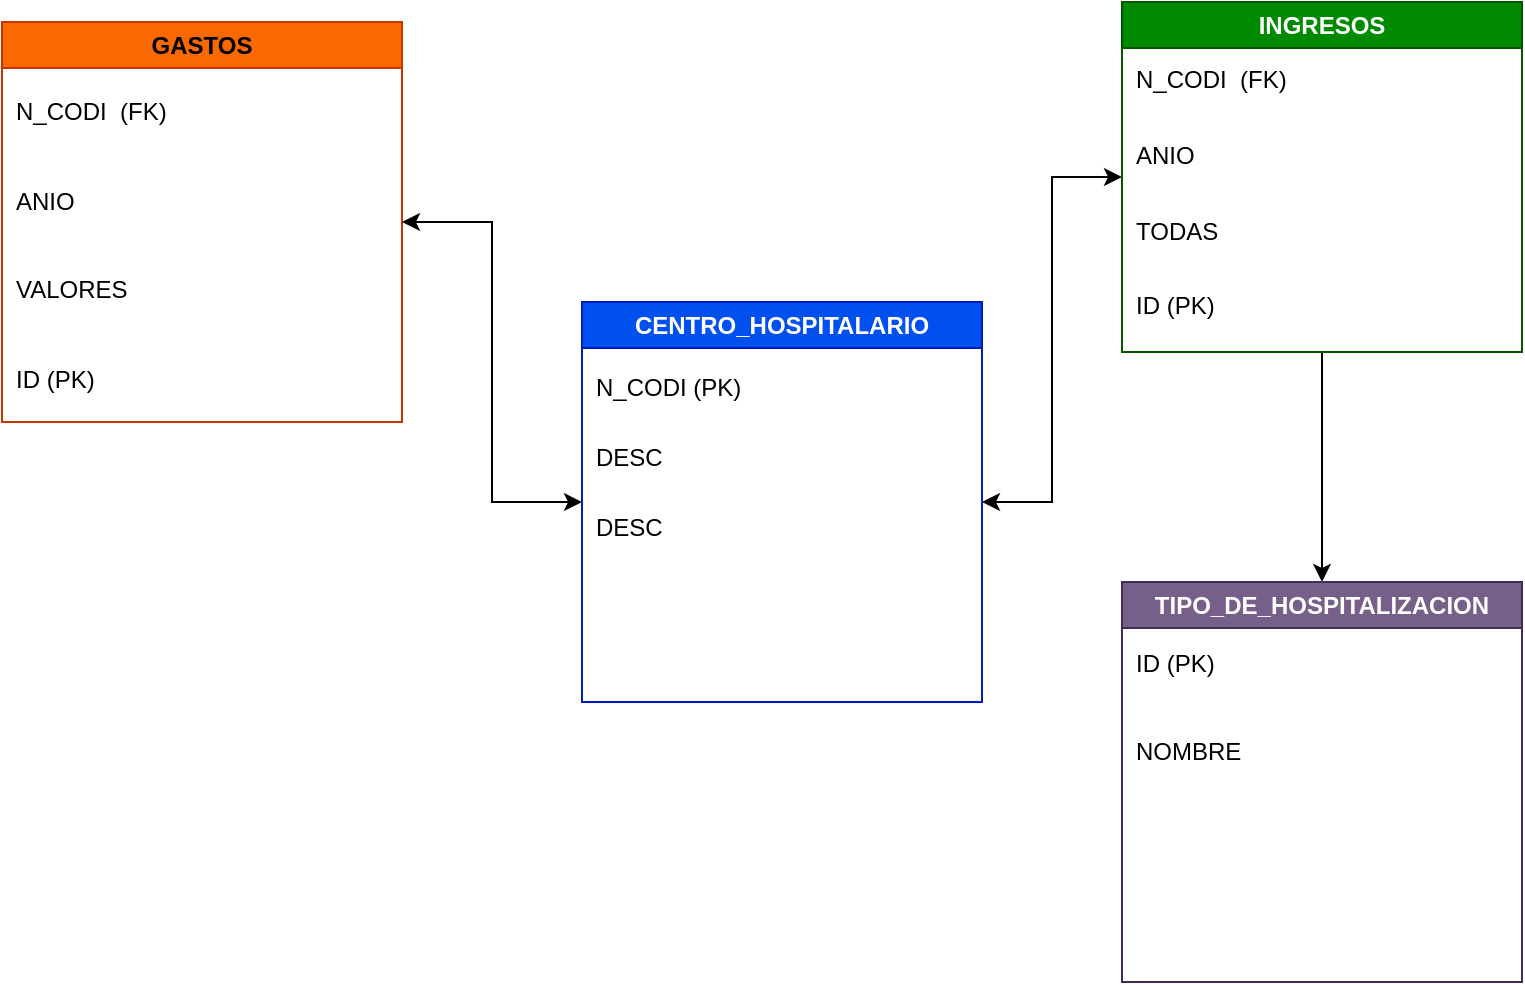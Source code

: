 <mxfile>
    <diagram name="Página-1" id="b3-MvFCtk0UaSDkYy1m7">
        <mxGraphModel dx="832" dy="593" grid="1" gridSize="10" guides="1" tooltips="1" connect="1" arrows="1" fold="1" page="1" pageScale="1" pageWidth="827" pageHeight="1169" math="0" shadow="0">
            <root>
                <mxCell id="0"/>
                <mxCell id="1" parent="0"/>
                <mxCell id="Ls7QT-pm3uo2KFfaicMo-1" value="&lt;div&gt;GASTOS&lt;/div&gt;" style="swimlane;whiteSpace=wrap;html=1;fillColor=#fa6800;strokeColor=#C73500;fontColor=#000000;" parent="1" vertex="1">
                    <mxGeometry x="10" y="40" width="200" height="200" as="geometry"/>
                </mxCell>
                <mxCell id="ntkdI7gz7cS35Q-A5EuE-10" value="" style="shape=table;startSize=0;container=1;collapsible=0;childLayout=tableLayout;fontSize=11;fillColor=none;strokeColor=none;" parent="Ls7QT-pm3uo2KFfaicMo-1" vertex="1">
                    <mxGeometry y="22.5" width="200" height="177.5" as="geometry"/>
                </mxCell>
                <mxCell id="ntkdI7gz7cS35Q-A5EuE-11" value="" style="shape=tableRow;horizontal=0;startSize=0;swimlaneHead=0;swimlaneBody=0;strokeColor=inherit;top=0;left=0;bottom=0;right=0;collapsible=0;dropTarget=0;fillColor=none;points=[[0,0.5],[1,0.5]];portConstraint=eastwest;fontSize=16;" parent="ntkdI7gz7cS35Q-A5EuE-10" vertex="1">
                    <mxGeometry width="200" height="45" as="geometry"/>
                </mxCell>
                <mxCell id="ntkdI7gz7cS35Q-A5EuE-12" value="N_CODI&amp;nbsp; (FK)" style="shape=partialRectangle;html=1;whiteSpace=wrap;connectable=0;strokeColor=inherit;overflow=hidden;fillColor=none;top=0;left=0;bottom=0;right=0;pointerEvents=1;fontSize=12;align=left;spacingLeft=5;" parent="ntkdI7gz7cS35Q-A5EuE-11" vertex="1">
                    <mxGeometry width="200" height="45" as="geometry">
                        <mxRectangle width="200" height="45" as="alternateBounds"/>
                    </mxGeometry>
                </mxCell>
                <mxCell id="ntkdI7gz7cS35Q-A5EuE-13" value="" style="shape=tableRow;horizontal=0;startSize=0;swimlaneHead=0;swimlaneBody=0;strokeColor=inherit;top=0;left=0;bottom=0;right=0;collapsible=0;dropTarget=0;fillColor=none;points=[[0,0.5],[1,0.5]];portConstraint=eastwest;fontSize=16;" parent="ntkdI7gz7cS35Q-A5EuE-10" vertex="1">
                    <mxGeometry y="45" width="200" height="44" as="geometry"/>
                </mxCell>
                <mxCell id="ntkdI7gz7cS35Q-A5EuE-14" value="ANIO" style="shape=partialRectangle;html=1;whiteSpace=wrap;connectable=0;strokeColor=inherit;overflow=hidden;fillColor=none;top=0;left=0;bottom=0;right=0;pointerEvents=1;fontSize=12;align=left;spacingLeft=5;" parent="ntkdI7gz7cS35Q-A5EuE-13" vertex="1">
                    <mxGeometry width="200" height="44" as="geometry">
                        <mxRectangle width="200" height="44" as="alternateBounds"/>
                    </mxGeometry>
                </mxCell>
                <mxCell id="ntkdI7gz7cS35Q-A5EuE-15" value="" style="shape=tableRow;horizontal=0;startSize=0;swimlaneHead=0;swimlaneBody=0;strokeColor=inherit;top=0;left=0;bottom=0;right=0;collapsible=0;dropTarget=0;fillColor=none;points=[[0,0.5],[1,0.5]];portConstraint=eastwest;fontSize=16;" parent="ntkdI7gz7cS35Q-A5EuE-10" vertex="1">
                    <mxGeometry y="89" width="200" height="45" as="geometry"/>
                </mxCell>
                <mxCell id="ntkdI7gz7cS35Q-A5EuE-16" value="VALORES" style="shape=partialRectangle;html=1;whiteSpace=wrap;connectable=0;strokeColor=inherit;overflow=hidden;fillColor=none;top=0;left=0;bottom=0;right=0;pointerEvents=1;fontSize=12;align=left;spacingLeft=5;" parent="ntkdI7gz7cS35Q-A5EuE-15" vertex="1">
                    <mxGeometry width="200" height="45" as="geometry">
                        <mxRectangle width="200" height="45" as="alternateBounds"/>
                    </mxGeometry>
                </mxCell>
                <mxCell id="ntkdI7gz7cS35Q-A5EuE-17" style="shape=tableRow;horizontal=0;startSize=0;swimlaneHead=0;swimlaneBody=0;strokeColor=inherit;top=0;left=0;bottom=0;right=0;collapsible=0;dropTarget=0;fillColor=none;points=[[0,0.5],[1,0.5]];portConstraint=eastwest;fontSize=16;" parent="ntkdI7gz7cS35Q-A5EuE-10" vertex="1">
                    <mxGeometry y="134" width="200" height="44" as="geometry"/>
                </mxCell>
                <mxCell id="ntkdI7gz7cS35Q-A5EuE-18" value="ID (PK)" style="shape=partialRectangle;html=1;whiteSpace=wrap;connectable=0;strokeColor=inherit;overflow=hidden;fillColor=none;top=0;left=0;bottom=0;right=0;pointerEvents=1;fontSize=12;align=left;spacingLeft=5;" parent="ntkdI7gz7cS35Q-A5EuE-17" vertex="1">
                    <mxGeometry width="200" height="44" as="geometry">
                        <mxRectangle width="200" height="44" as="alternateBounds"/>
                    </mxGeometry>
                </mxCell>
                <mxCell id="ntkdI7gz7cS35Q-A5EuE-43" style="edgeStyle=orthogonalEdgeStyle;rounded=0;orthogonalLoop=1;jettySize=auto;html=1;exitX=1;exitY=0.5;exitDx=0;exitDy=0;entryX=0;entryY=0.5;entryDx=0;entryDy=0;startArrow=classic;startFill=1;" parent="1" source="Ls7QT-pm3uo2KFfaicMo-4" target="ntkdI7gz7cS35Q-A5EuE-20" edge="1">
                    <mxGeometry relative="1" as="geometry"/>
                </mxCell>
                <mxCell id="ntkdI7gz7cS35Q-A5EuE-49" style="edgeStyle=orthogonalEdgeStyle;rounded=0;orthogonalLoop=1;jettySize=auto;html=1;exitX=0;exitY=0.5;exitDx=0;exitDy=0;entryX=1;entryY=0.5;entryDx=0;entryDy=0;startArrow=classic;startFill=1;" parent="1" source="Ls7QT-pm3uo2KFfaicMo-4" target="Ls7QT-pm3uo2KFfaicMo-1" edge="1">
                    <mxGeometry relative="1" as="geometry"/>
                </mxCell>
                <mxCell id="Ls7QT-pm3uo2KFfaicMo-4" value="CENTRO_HOSPITALARIO" style="swimlane;whiteSpace=wrap;html=1;startSize=23;fillColor=#0050ef;fontColor=#ffffff;strokeColor=#001DBC;" parent="1" vertex="1">
                    <mxGeometry x="300" y="180" width="200" height="200" as="geometry"/>
                </mxCell>
                <mxCell id="ntkdI7gz7cS35Q-A5EuE-1" value="" style="shape=table;startSize=0;container=1;collapsible=0;childLayout=tableLayout;fontSize=11;fillColor=none;strokeColor=none;" parent="Ls7QT-pm3uo2KFfaicMo-4" vertex="1">
                    <mxGeometry y="25" width="200" height="175" as="geometry"/>
                </mxCell>
                <mxCell id="ntkdI7gz7cS35Q-A5EuE-2" value="" style="shape=tableRow;horizontal=0;startSize=0;swimlaneHead=0;swimlaneBody=0;strokeColor=inherit;top=0;left=0;bottom=0;right=0;collapsible=0;dropTarget=0;fillColor=none;points=[[0,0.5],[1,0.5]];portConstraint=eastwest;fontSize=16;" parent="ntkdI7gz7cS35Q-A5EuE-1" vertex="1">
                    <mxGeometry width="200" height="36" as="geometry"/>
                </mxCell>
                <mxCell id="ntkdI7gz7cS35Q-A5EuE-3" value="N_CODI (PK)" style="shape=partialRectangle;html=1;whiteSpace=wrap;connectable=0;strokeColor=inherit;overflow=hidden;fillColor=none;top=0;left=0;bottom=0;right=0;pointerEvents=1;fontSize=12;align=left;spacingLeft=5;" parent="ntkdI7gz7cS35Q-A5EuE-2" vertex="1">
                    <mxGeometry width="200" height="36" as="geometry">
                        <mxRectangle width="200" height="36" as="alternateBounds"/>
                    </mxGeometry>
                </mxCell>
                <mxCell id="ntkdI7gz7cS35Q-A5EuE-46" value="" style="shape=tableRow;horizontal=0;startSize=0;swimlaneHead=0;swimlaneBody=0;strokeColor=inherit;top=0;left=0;bottom=0;right=0;collapsible=0;dropTarget=0;fillColor=none;points=[[0,0.5],[1,0.5]];portConstraint=eastwest;fontSize=16;" parent="ntkdI7gz7cS35Q-A5EuE-1" vertex="1">
                    <mxGeometry y="36" width="200" height="34" as="geometry"/>
                </mxCell>
                <mxCell id="ntkdI7gz7cS35Q-A5EuE-47" value="DESC" style="shape=partialRectangle;html=1;whiteSpace=wrap;connectable=0;strokeColor=inherit;overflow=hidden;fillColor=none;top=0;left=0;bottom=0;right=0;pointerEvents=1;fontSize=12;align=left;spacingLeft=5;" parent="ntkdI7gz7cS35Q-A5EuE-46" vertex="1">
                    <mxGeometry width="200" height="34" as="geometry">
                        <mxRectangle width="200" height="34" as="alternateBounds"/>
                    </mxGeometry>
                </mxCell>
                <mxCell id="ntkdI7gz7cS35Q-A5EuE-4" value="" style="shape=tableRow;horizontal=0;startSize=0;swimlaneHead=0;swimlaneBody=0;strokeColor=inherit;top=0;left=0;bottom=0;right=0;collapsible=0;dropTarget=0;fillColor=none;points=[[0,0.5],[1,0.5]];portConstraint=eastwest;fontSize=16;" parent="ntkdI7gz7cS35Q-A5EuE-1" vertex="1">
                    <mxGeometry y="70" width="200" height="35" as="geometry"/>
                </mxCell>
                <mxCell id="ntkdI7gz7cS35Q-A5EuE-5" value="DESC" style="shape=partialRectangle;html=1;whiteSpace=wrap;connectable=0;strokeColor=inherit;overflow=hidden;fillColor=none;top=0;left=0;bottom=0;right=0;pointerEvents=1;fontSize=12;align=left;spacingLeft=5;" parent="ntkdI7gz7cS35Q-A5EuE-4" vertex="1">
                    <mxGeometry width="200" height="35" as="geometry">
                        <mxRectangle width="200" height="35" as="alternateBounds"/>
                    </mxGeometry>
                </mxCell>
                <mxCell id="ntkdI7gz7cS35Q-A5EuE-6" value="" style="shape=tableRow;horizontal=0;startSize=0;swimlaneHead=0;swimlaneBody=0;strokeColor=inherit;top=0;left=0;bottom=0;right=0;collapsible=0;dropTarget=0;fillColor=none;points=[[0,0.5],[1,0.5]];portConstraint=eastwest;fontSize=16;" parent="ntkdI7gz7cS35Q-A5EuE-1" vertex="1">
                    <mxGeometry y="105" width="200" height="36" as="geometry"/>
                </mxCell>
                <mxCell id="ntkdI7gz7cS35Q-A5EuE-7" value="" style="shape=partialRectangle;html=1;whiteSpace=wrap;connectable=0;strokeColor=inherit;overflow=hidden;fillColor=none;top=0;left=0;bottom=0;right=0;pointerEvents=1;fontSize=12;align=left;spacingLeft=5;" parent="ntkdI7gz7cS35Q-A5EuE-6" vertex="1">
                    <mxGeometry width="200" height="36" as="geometry">
                        <mxRectangle width="200" height="36" as="alternateBounds"/>
                    </mxGeometry>
                </mxCell>
                <mxCell id="ntkdI7gz7cS35Q-A5EuE-8" style="shape=tableRow;horizontal=0;startSize=0;swimlaneHead=0;swimlaneBody=0;strokeColor=inherit;top=0;left=0;bottom=0;right=0;collapsible=0;dropTarget=0;fillColor=none;points=[[0,0.5],[1,0.5]];portConstraint=eastwest;fontSize=16;" parent="ntkdI7gz7cS35Q-A5EuE-1" vertex="1">
                    <mxGeometry y="141" width="200" height="34" as="geometry"/>
                </mxCell>
                <mxCell id="ntkdI7gz7cS35Q-A5EuE-9" value="" style="shape=partialRectangle;html=1;whiteSpace=wrap;connectable=0;strokeColor=inherit;overflow=hidden;fillColor=none;top=0;left=0;bottom=0;right=0;pointerEvents=1;fontSize=12;align=left;spacingLeft=5;" parent="ntkdI7gz7cS35Q-A5EuE-8" vertex="1">
                    <mxGeometry width="200" height="34" as="geometry">
                        <mxRectangle width="200" height="34" as="alternateBounds"/>
                    </mxGeometry>
                </mxCell>
                <mxCell id="ntkdI7gz7cS35Q-A5EuE-44" style="edgeStyle=orthogonalEdgeStyle;rounded=0;orthogonalLoop=1;jettySize=auto;html=1;exitX=0.5;exitY=1;exitDx=0;exitDy=0;" parent="1" source="ntkdI7gz7cS35Q-A5EuE-20" target="ntkdI7gz7cS35Q-A5EuE-30" edge="1">
                    <mxGeometry relative="1" as="geometry"/>
                </mxCell>
                <mxCell id="ntkdI7gz7cS35Q-A5EuE-20" value="&lt;div&gt;INGRESOS&lt;/div&gt;" style="swimlane;whiteSpace=wrap;html=1;fillColor=#008a00;fontColor=#ffffff;strokeColor=#005700;" parent="1" vertex="1">
                    <mxGeometry x="570" y="30" width="200" height="175" as="geometry"/>
                </mxCell>
                <mxCell id="ntkdI7gz7cS35Q-A5EuE-21" value="" style="shape=table;startSize=0;container=1;collapsible=0;childLayout=tableLayout;fontSize=11;fillColor=none;strokeColor=none;" parent="ntkdI7gz7cS35Q-A5EuE-20" vertex="1">
                    <mxGeometry y="20" width="200" height="150" as="geometry"/>
                </mxCell>
                <mxCell id="ntkdI7gz7cS35Q-A5EuE-22" value="" style="shape=tableRow;horizontal=0;startSize=0;swimlaneHead=0;swimlaneBody=0;strokeColor=inherit;top=0;left=0;bottom=0;right=0;collapsible=0;dropTarget=0;fillColor=none;points=[[0,0.5],[1,0.5]];portConstraint=eastwest;fontSize=16;" parent="ntkdI7gz7cS35Q-A5EuE-21" vertex="1">
                    <mxGeometry width="200" height="38" as="geometry"/>
                </mxCell>
                <mxCell id="ntkdI7gz7cS35Q-A5EuE-23" value="N_CODI&amp;nbsp; (FK)" style="shape=partialRectangle;html=1;whiteSpace=wrap;connectable=0;strokeColor=inherit;overflow=hidden;fillColor=none;top=0;left=0;bottom=0;right=0;pointerEvents=1;fontSize=12;align=left;spacingLeft=5;" parent="ntkdI7gz7cS35Q-A5EuE-22" vertex="1">
                    <mxGeometry width="200" height="38" as="geometry">
                        <mxRectangle width="200" height="38" as="alternateBounds"/>
                    </mxGeometry>
                </mxCell>
                <mxCell id="ntkdI7gz7cS35Q-A5EuE-24" value="" style="shape=tableRow;horizontal=0;startSize=0;swimlaneHead=0;swimlaneBody=0;strokeColor=inherit;top=0;left=0;bottom=0;right=0;collapsible=0;dropTarget=0;fillColor=none;points=[[0,0.5],[1,0.5]];portConstraint=eastwest;fontSize=16;" parent="ntkdI7gz7cS35Q-A5EuE-21" vertex="1">
                    <mxGeometry y="38" width="200" height="38" as="geometry"/>
                </mxCell>
                <mxCell id="ntkdI7gz7cS35Q-A5EuE-25" value="ANIO" style="shape=partialRectangle;html=1;whiteSpace=wrap;connectable=0;strokeColor=inherit;overflow=hidden;fillColor=none;top=0;left=0;bottom=0;right=0;pointerEvents=1;fontSize=12;align=left;spacingLeft=5;" parent="ntkdI7gz7cS35Q-A5EuE-24" vertex="1">
                    <mxGeometry width="200" height="38" as="geometry">
                        <mxRectangle width="200" height="38" as="alternateBounds"/>
                    </mxGeometry>
                </mxCell>
                <mxCell id="ntkdI7gz7cS35Q-A5EuE-26" value="" style="shape=tableRow;horizontal=0;startSize=0;swimlaneHead=0;swimlaneBody=0;strokeColor=inherit;top=0;left=0;bottom=0;right=0;collapsible=0;dropTarget=0;fillColor=none;points=[[0,0.5],[1,0.5]];portConstraint=eastwest;fontSize=16;" parent="ntkdI7gz7cS35Q-A5EuE-21" vertex="1">
                    <mxGeometry y="76" width="200" height="37" as="geometry"/>
                </mxCell>
                <mxCell id="ntkdI7gz7cS35Q-A5EuE-27" value="TODAS" style="shape=partialRectangle;html=1;whiteSpace=wrap;connectable=0;strokeColor=inherit;overflow=hidden;fillColor=none;top=0;left=0;bottom=0;right=0;pointerEvents=1;fontSize=12;align=left;spacingLeft=5;" parent="ntkdI7gz7cS35Q-A5EuE-26" vertex="1">
                    <mxGeometry width="200" height="37" as="geometry">
                        <mxRectangle width="200" height="37" as="alternateBounds"/>
                    </mxGeometry>
                </mxCell>
                <mxCell id="ntkdI7gz7cS35Q-A5EuE-28" style="shape=tableRow;horizontal=0;startSize=0;swimlaneHead=0;swimlaneBody=0;strokeColor=inherit;top=0;left=0;bottom=0;right=0;collapsible=0;dropTarget=0;fillColor=none;points=[[0,0.5],[1,0.5]];portConstraint=eastwest;fontSize=16;" parent="ntkdI7gz7cS35Q-A5EuE-21" vertex="1">
                    <mxGeometry y="113" width="200" height="37" as="geometry"/>
                </mxCell>
                <mxCell id="ntkdI7gz7cS35Q-A5EuE-29" value="ID (PK)" style="shape=partialRectangle;html=1;whiteSpace=wrap;connectable=0;strokeColor=inherit;overflow=hidden;fillColor=none;top=0;left=0;bottom=0;right=0;pointerEvents=1;fontSize=12;align=left;spacingLeft=5;" parent="ntkdI7gz7cS35Q-A5EuE-28" vertex="1">
                    <mxGeometry width="200" height="37" as="geometry">
                        <mxRectangle width="200" height="37" as="alternateBounds"/>
                    </mxGeometry>
                </mxCell>
                <mxCell id="ntkdI7gz7cS35Q-A5EuE-30" value="&lt;div&gt;TIPO_DE_HOSPITALIZACION&lt;/div&gt;" style="swimlane;whiteSpace=wrap;html=1;fillColor=#76608a;fontColor=#ffffff;strokeColor=#432D57;" parent="1" vertex="1">
                    <mxGeometry x="570" y="320" width="200" height="200" as="geometry"/>
                </mxCell>
                <mxCell id="ntkdI7gz7cS35Q-A5EuE-31" value="" style="shape=table;startSize=0;container=1;collapsible=0;childLayout=tableLayout;fontSize=11;fillColor=none;strokeColor=none;" parent="ntkdI7gz7cS35Q-A5EuE-30" vertex="1">
                    <mxGeometry y="20" width="200" height="180" as="geometry"/>
                </mxCell>
                <mxCell id="ntkdI7gz7cS35Q-A5EuE-32" value="" style="shape=tableRow;horizontal=0;startSize=0;swimlaneHead=0;swimlaneBody=0;strokeColor=inherit;top=0;left=0;bottom=0;right=0;collapsible=0;dropTarget=0;fillColor=none;points=[[0,0.5],[1,0.5]];portConstraint=eastwest;fontSize=16;" parent="ntkdI7gz7cS35Q-A5EuE-31" vertex="1">
                    <mxGeometry width="200" height="42" as="geometry"/>
                </mxCell>
                <mxCell id="ntkdI7gz7cS35Q-A5EuE-33" value="ID (PK)" style="shape=partialRectangle;html=1;whiteSpace=wrap;connectable=0;strokeColor=inherit;overflow=hidden;fillColor=none;top=0;left=0;bottom=0;right=0;pointerEvents=1;fontSize=12;align=left;spacingLeft=5;" parent="ntkdI7gz7cS35Q-A5EuE-32" vertex="1">
                    <mxGeometry width="200" height="42" as="geometry">
                        <mxRectangle width="200" height="42" as="alternateBounds"/>
                    </mxGeometry>
                </mxCell>
                <mxCell id="ntkdI7gz7cS35Q-A5EuE-34" value="" style="shape=tableRow;horizontal=0;startSize=0;swimlaneHead=0;swimlaneBody=0;strokeColor=inherit;top=0;left=0;bottom=0;right=0;collapsible=0;dropTarget=0;fillColor=none;points=[[0,0.5],[1,0.5]];portConstraint=eastwest;fontSize=16;" parent="ntkdI7gz7cS35Q-A5EuE-31" vertex="1">
                    <mxGeometry y="42" width="200" height="45" as="geometry"/>
                </mxCell>
                <mxCell id="ntkdI7gz7cS35Q-A5EuE-35" value="NOMBRE" style="shape=partialRectangle;html=1;whiteSpace=wrap;connectable=0;strokeColor=inherit;overflow=hidden;fillColor=none;top=0;left=0;bottom=0;right=0;pointerEvents=1;fontSize=12;align=left;spacingLeft=5;" parent="ntkdI7gz7cS35Q-A5EuE-34" vertex="1">
                    <mxGeometry width="200" height="45" as="geometry">
                        <mxRectangle width="200" height="45" as="alternateBounds"/>
                    </mxGeometry>
                </mxCell>
                <mxCell id="ntkdI7gz7cS35Q-A5EuE-36" value="" style="shape=tableRow;horizontal=0;startSize=0;swimlaneHead=0;swimlaneBody=0;strokeColor=inherit;top=0;left=0;bottom=0;right=0;collapsible=0;dropTarget=0;fillColor=none;points=[[0,0.5],[1,0.5]];portConstraint=eastwest;fontSize=16;" parent="ntkdI7gz7cS35Q-A5EuE-31" vertex="1">
                    <mxGeometry y="87" width="200" height="48" as="geometry"/>
                </mxCell>
                <mxCell id="ntkdI7gz7cS35Q-A5EuE-37" value="" style="shape=partialRectangle;html=1;whiteSpace=wrap;connectable=0;strokeColor=inherit;overflow=hidden;fillColor=none;top=0;left=0;bottom=0;right=0;pointerEvents=1;fontSize=12;align=left;spacingLeft=5;" parent="ntkdI7gz7cS35Q-A5EuE-36" vertex="1">
                    <mxGeometry width="200" height="48" as="geometry">
                        <mxRectangle width="200" height="48" as="alternateBounds"/>
                    </mxGeometry>
                </mxCell>
                <mxCell id="ntkdI7gz7cS35Q-A5EuE-38" style="shape=tableRow;horizontal=0;startSize=0;swimlaneHead=0;swimlaneBody=0;strokeColor=inherit;top=0;left=0;bottom=0;right=0;collapsible=0;dropTarget=0;fillColor=none;points=[[0,0.5],[1,0.5]];portConstraint=eastwest;fontSize=16;" parent="ntkdI7gz7cS35Q-A5EuE-31" vertex="1">
                    <mxGeometry y="135" width="200" height="45" as="geometry"/>
                </mxCell>
                <mxCell id="ntkdI7gz7cS35Q-A5EuE-39" value="" style="shape=partialRectangle;html=1;whiteSpace=wrap;connectable=0;strokeColor=inherit;overflow=hidden;fillColor=none;top=0;left=0;bottom=0;right=0;pointerEvents=1;fontSize=12;align=left;spacingLeft=5;" parent="ntkdI7gz7cS35Q-A5EuE-38" vertex="1">
                    <mxGeometry width="200" height="45" as="geometry">
                        <mxRectangle width="200" height="45" as="alternateBounds"/>
                    </mxGeometry>
                </mxCell>
            </root>
        </mxGraphModel>
    </diagram>
</mxfile>
